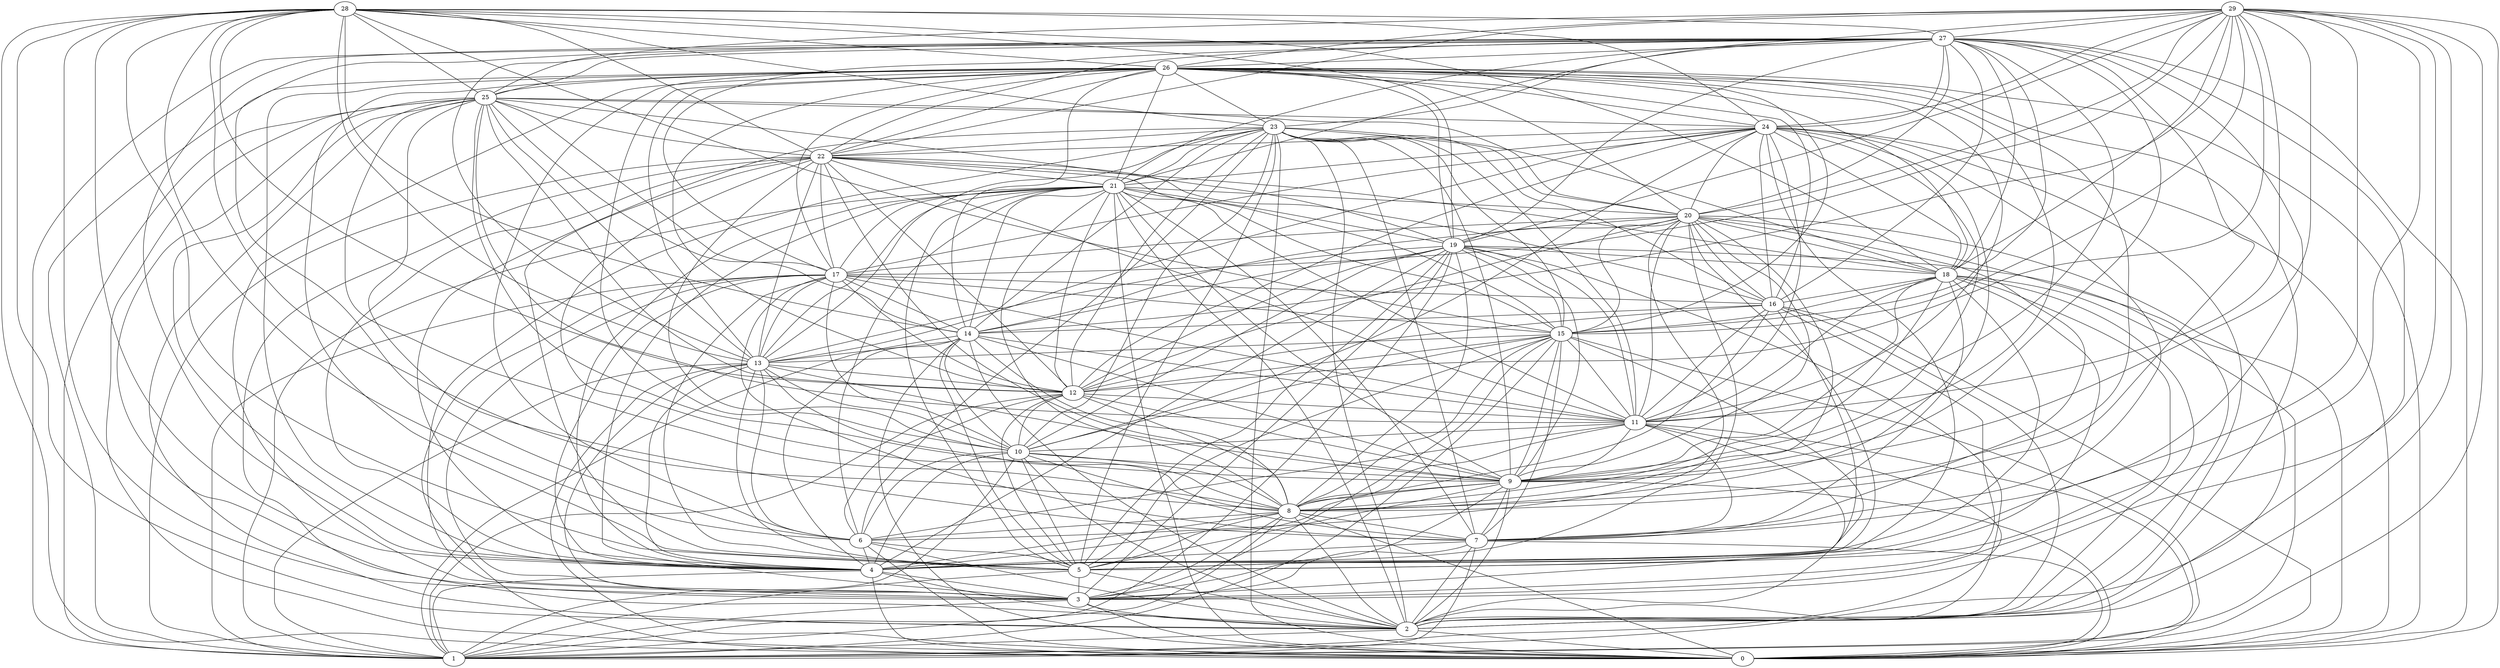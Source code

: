 graph {
"0";
"1";
"2";
"3";
"4";
"5";
"6";
"7";
"8";
"9";
"10";
"11";
"12";
"13";
"14";
"15";
"16";
"17";
"18";
"19";
"20";
"21";
"22";
"23";
"24";
"25";
"26";
"27";
"28";
"29";
"2"--"0";
"2"--"1";
"3"--"0";
"3"--"1";
"3"--"2";
"4"--"0";
"4"--"1";
"4"--"2";
"4"--"3";
"5"--"1";
"5"--"2";
"5"--"3";
"6"--"0";
"6"--"2";
"6"--"4";
"6"--"5";
"7"--"0";
"7"--"1";
"7"--"2";
"7"--"3";
"7"--"4";
"8"--"0";
"8"--"1";
"8"--"2";
"8"--"3";
"8"--"4";
"8"--"5";
"8"--"6";
"8"--"7";
"9"--"0";
"9"--"2";
"9"--"3";
"9"--"4";
"9"--"5";
"9"--"7";
"9"--"8";
"10"--"1";
"10"--"2";
"10"--"4";
"10"--"5";
"10"--"6";
"10"--"7";
"10"--"8";
"10"--"9";
"11"--"0";
"11"--"1";
"11"--"5";
"11"--"6";
"11"--"7";
"11"--"8";
"11"--"9";
"11"--"10";
"12"--"1";
"12"--"5";
"12"--"6";
"12"--"8";
"12"--"9";
"12"--"10";
"12"--"11";
"13"--"0";
"13"--"1";
"13"--"3";
"13"--"4";
"13"--"5";
"13"--"6";
"13"--"8";
"13"--"9";
"13"--"10";
"13"--"12";
"14"--"0";
"14"--"1";
"14"--"2";
"14"--"4";
"14"--"5";
"14"--"8";
"14"--"9";
"14"--"10";
"14"--"11";
"14"--"13";
"15"--"0";
"15"--"1";
"15"--"2";
"15"--"3";
"15"--"5";
"15"--"7";
"15"--"8";
"15"--"9";
"15"--"10";
"15"--"11";
"15"--"12";
"15"--"13";
"16"--"0";
"16"--"2";
"16"--"3";
"16"--"4";
"16"--"8";
"16"--"11";
"16"--"12";
"16"--"14";
"17"--"0";
"17"--"1";
"17"--"3";
"17"--"4";
"17"--"5";
"17"--"7";
"17"--"10";
"17"--"11";
"17"--"12";
"17"--"13";
"17"--"14";
"17"--"15";
"17"--"16";
"18"--"1";
"18"--"2";
"18"--"3";
"18"--"4";
"18"--"5";
"18"--"7";
"18"--"8";
"18"--"9";
"18"--"11";
"18"--"15";
"18"--"16";
"19"--"0";
"19"--"1";
"19"--"2";
"19"--"3";
"19"--"4";
"19"--"5";
"19"--"8";
"19"--"9";
"19"--"10";
"19"--"11";
"19"--"12";
"19"--"13";
"19"--"14";
"19"--"15";
"19"--"18";
"20"--"1";
"20"--"2";
"20"--"4";
"20"--"5";
"20"--"6";
"20"--"7";
"20"--"8";
"20"--"9";
"20"--"11";
"20"--"12";
"20"--"14";
"20"--"15";
"20"--"16";
"20"--"17";
"20"--"18";
"20"--"19";
"21"--"0";
"21"--"1";
"21"--"2";
"21"--"3";
"21"--"4";
"21"--"5";
"21"--"6";
"21"--"7";
"21"--"8";
"21"--"9";
"21"--"11";
"21"--"12";
"21"--"13";
"21"--"14";
"21"--"15";
"21"--"17";
"21"--"19";
"21"--"20";
"22"--"1";
"22"--"2";
"22"--"4";
"22"--"5";
"22"--"8";
"22"--"9";
"22"--"10";
"22"--"11";
"22"--"12";
"22"--"13";
"22"--"15";
"22"--"16";
"22"--"17";
"22"--"18";
"22"--"21";
"23"--"0";
"23"--"2";
"23"--"3";
"23"--"4";
"23"--"5";
"23"--"6";
"23"--"7";
"23"--"9";
"23"--"10";
"23"--"11";
"23"--"12";
"23"--"13";
"23"--"14";
"23"--"15";
"23"--"16";
"23"--"18";
"23"--"20";
"23"--"21";
"23"--"22";
"24"--"0";
"24"--"2";
"24"--"3";
"24"--"7";
"24"--"8";
"24"--"9";
"24"--"10";
"24"--"11";
"24"--"12";
"24"--"13";
"24"--"16";
"24"--"17";
"24"--"18";
"24"--"20";
"24"--"21";
"24"--"22";
"25"--"0";
"25"--"1";
"25"--"2";
"25"--"3";
"25"--"4";
"25"--"7";
"25"--"8";
"25"--"9";
"25"--"11";
"25"--"12";
"25"--"13";
"25"--"14";
"25"--"17";
"25"--"19";
"25"--"20";
"25"--"22";
"25"--"24";
"26"--"0";
"26"--"1";
"26"--"2";
"26"--"3";
"26"--"4";
"26"--"5";
"26"--"6";
"26"--"8";
"26"--"9";
"26"--"10";
"26"--"11";
"26"--"12";
"26"--"13";
"26"--"14";
"26"--"15";
"26"--"16";
"26"--"17";
"26"--"18";
"26"--"19";
"26"--"20";
"26"--"21";
"26"--"22";
"26"--"23";
"26"--"24";
"26"--"25";
"27"--"0";
"27"--"1";
"27"--"2";
"27"--"4";
"27"--"6";
"27"--"7";
"27"--"8";
"27"--"9";
"27"--"11";
"27"--"13";
"27"--"15";
"27"--"16";
"27"--"17";
"27"--"18";
"27"--"19";
"27"--"20";
"27"--"21";
"27"--"22";
"27"--"23";
"27"--"24";
"27"--"25";
"27"--"26";
"28"--"0";
"28"--"2";
"28"--"3";
"28"--"4";
"28"--"5";
"28"--"6";
"28"--"8";
"28"--"12";
"28"--"13";
"28"--"14";
"28"--"15";
"28"--"18";
"28"--"19";
"28"--"22";
"28"--"23";
"28"--"24";
"28"--"25";
"28"--"26";
"28"--"27";
"29"--"0";
"29"--"1";
"29"--"2";
"29"--"3";
"29"--"4";
"29"--"5";
"29"--"9";
"29"--"11";
"29"--"12";
"29"--"14";
"29"--"15";
"29"--"17";
"29"--"18";
"29"--"19";
"29"--"20";
"29"--"21";
"29"--"22";
"29"--"24";
"29"--"25";
"29"--"26";
"29"--"27";
}